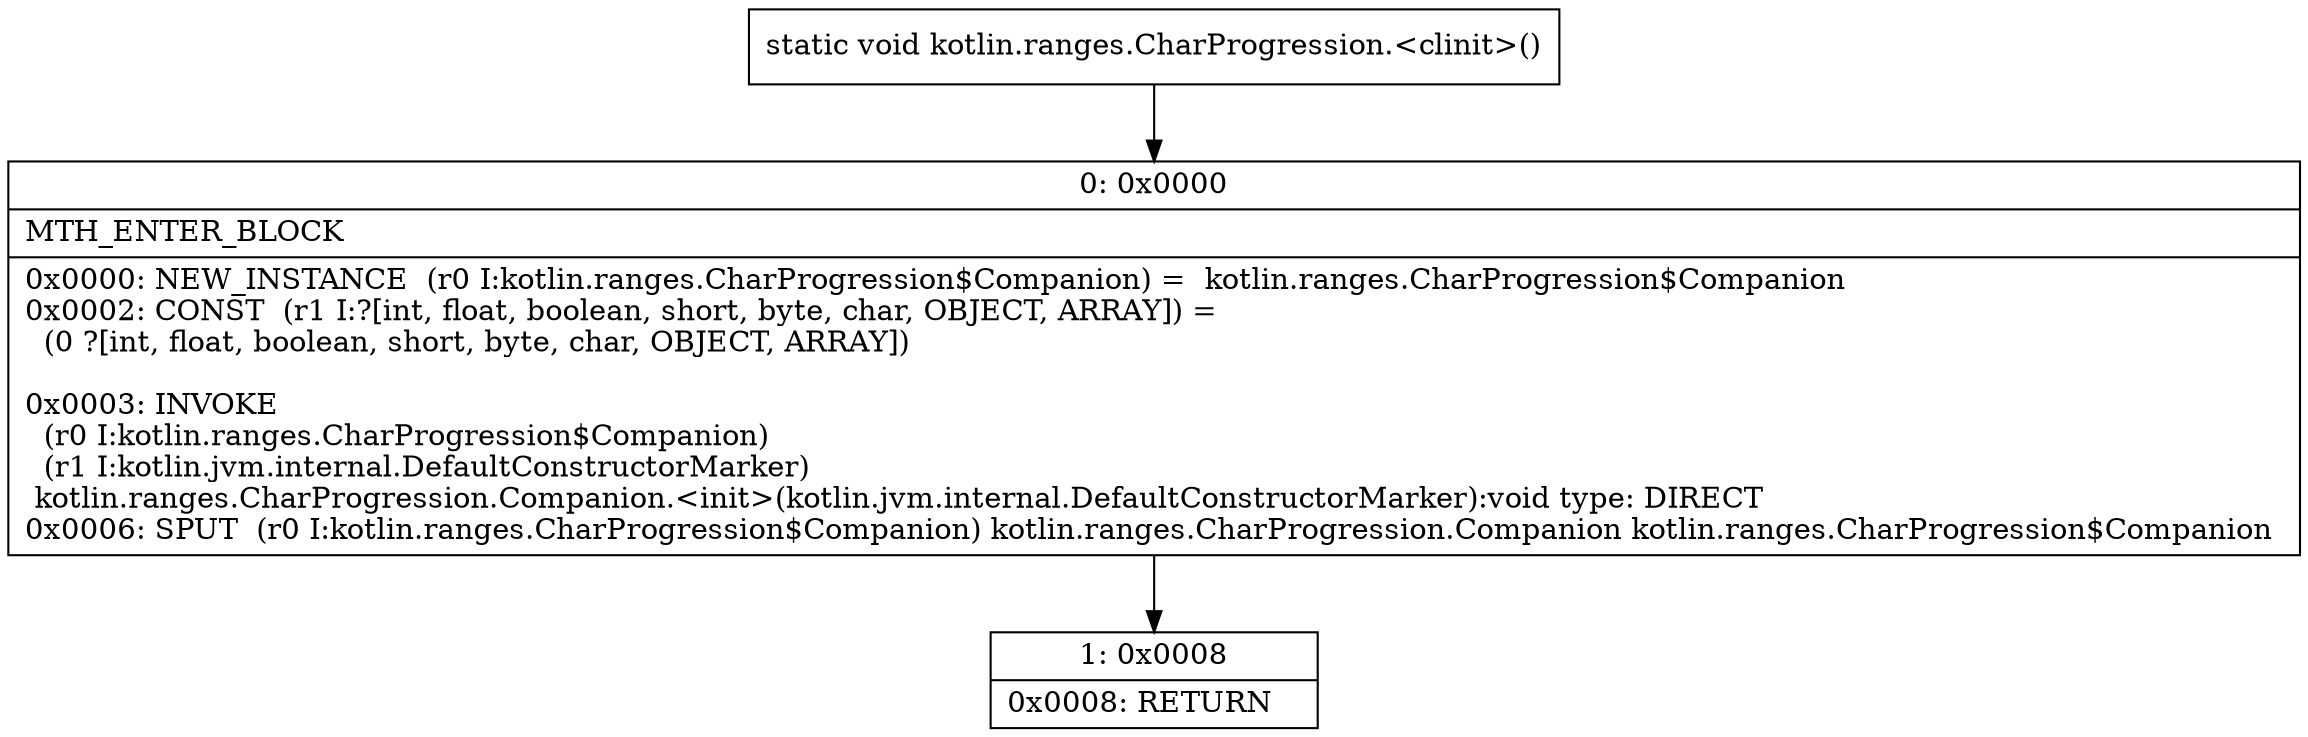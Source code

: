 digraph "CFG forkotlin.ranges.CharProgression.\<clinit\>()V" {
Node_0 [shape=record,label="{0\:\ 0x0000|MTH_ENTER_BLOCK\l|0x0000: NEW_INSTANCE  (r0 I:kotlin.ranges.CharProgression$Companion) =  kotlin.ranges.CharProgression$Companion \l0x0002: CONST  (r1 I:?[int, float, boolean, short, byte, char, OBJECT, ARRAY]) = \l  (0 ?[int, float, boolean, short, byte, char, OBJECT, ARRAY])\l \l0x0003: INVOKE  \l  (r0 I:kotlin.ranges.CharProgression$Companion)\l  (r1 I:kotlin.jvm.internal.DefaultConstructorMarker)\l kotlin.ranges.CharProgression.Companion.\<init\>(kotlin.jvm.internal.DefaultConstructorMarker):void type: DIRECT \l0x0006: SPUT  (r0 I:kotlin.ranges.CharProgression$Companion) kotlin.ranges.CharProgression.Companion kotlin.ranges.CharProgression$Companion \l}"];
Node_1 [shape=record,label="{1\:\ 0x0008|0x0008: RETURN   \l}"];
MethodNode[shape=record,label="{static void kotlin.ranges.CharProgression.\<clinit\>() }"];
MethodNode -> Node_0;
Node_0 -> Node_1;
}

